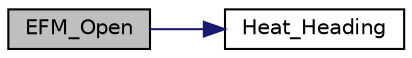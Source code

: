 digraph "EFM_Open"
{
  edge [fontname="Helvetica",fontsize="10",labelfontname="Helvetica",labelfontsize="10"];
  node [fontname="Helvetica",fontsize="10",shape=record];
  rankdir="LR";
  Node1 [label="EFM_Open",height=0.2,width=0.4,color="black", fillcolor="grey75", style="filled", fontcolor="black"];
  Node1 -> Node2 [color="midnightblue",fontsize="10",style="solid",fontname="Helvetica"];
  Node2 [label="Heat_Heading",height=0.2,width=0.4,color="black", fillcolor="white", style="filled",URL="$bur__brn_8c.html#a91512eed9881759556bef7fcc28a7be5"];
}
